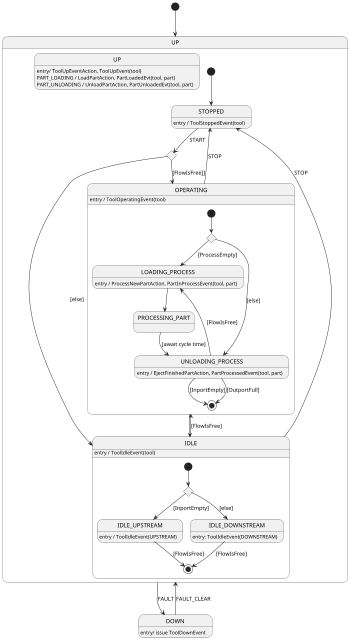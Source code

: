 @startuml
'https://plantuml.com/state-diagram
skinparam defaultTextAlignment left
scale 350 width

[*] --> UP
state DOWN : entry/ issue ToolDownEvent

state UP {
    state UP: entry/ ToolUpEventAction, ToolUpEvent(tool)
    state UP: PART_LOADING / LoadPartAction, PartLoadedEvt(tool, part)
    state UP: PART_UNLOADING / UnloadPartAction, PartUnloadedEvt(tool, part)

    state STOPPED
    state UP_CHOICE <<choice>>

    STOPPED: entry / ToolStoppedEvent(tool)

    [*] --> STOPPED
    STOPPED --> UP_CHOICE: START
    UP_CHOICE --> OPERATING: [FlowIsFree]]
    UP_CHOICE --> IDLE: [else]

    OPERATING --> STOPPED: STOP
    OPERATING --> IDLE

    state IDLE {
        IDLE: entry / ToolIdleEvent(tool)
        state IDLE_UPSTREAM: entry / ToolIdleEvent(UPSTREAM)
        state IDLE_DOWNSTREAM: entry: ToolIdleEvent(DOWNSTREAM)
        state IDLE_CHOICE <<choice>>
        [*] --> IDLE_CHOICE
        IDLE_CHOICE --> IDLE_UPSTREAM: [InportEmpty]
        IDLE_CHOICE --> IDLE_DOWNSTREAM: [else]
        IDLE_UPSTREAM --> [*]:[FlowIsFree]
        IDLE_DOWNSTREAM --> [*]:[FlowIsFree]
    }

    state OPERATING {
        OPERATING: entry / ToolOperatingEvent(tool)
        state LOADING_PROCESS: entry / ProcessNewPartAction, PartInProcessEvent(tool, part)
        state UNLOADING_PROCESS: entry / EjectFinishedPartAction, PartProcessedEvent(tool, part)
        state OPERATING_CHOICE <<choice>>
        state PROCESSING_PART

        [*] --> OPERATING_CHOICE
        OPERATING_CHOICE --> LOADING_PROCESS: [ProcessEmpty]
        OPERATING_CHOICE --> UNLOADING_PROCESS: [else]
        LOADING_PROCESS --> PROCESSING_PART

        PROCESSING_PART --> UNLOADING_PROCESS: [await cycle time]
        UNLOADING_PROCESS --> LOADING_PROCESS: [FlowIsFree]
        UNLOADING_PROCESS --> [*] : [InportEmpty]
        UNLOADING_PROCESS --> [*] : [OutportFull]
    }

    IDLE --> OPERATING: [FlowIsFree]
    IDLE --> STOPPED: STOP
}

UP --> DOWN: FAULT
DOWN --> UP: FAULT_CLEAR
@enduml